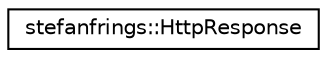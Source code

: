 digraph "Graphical Class Hierarchy"
{
 // LATEX_PDF_SIZE
  edge [fontname="Helvetica",fontsize="10",labelfontname="Helvetica",labelfontsize="10"];
  node [fontname="Helvetica",fontsize="10",shape=record];
  rankdir="LR";
  Node0 [label="stefanfrings::HttpResponse",height=0.2,width=0.4,color="black", fillcolor="white", style="filled",URL="$classstefanfrings_1_1HttpResponse.html",tooltip="This object represents a HTTP response, used to return something to the web client."];
}
